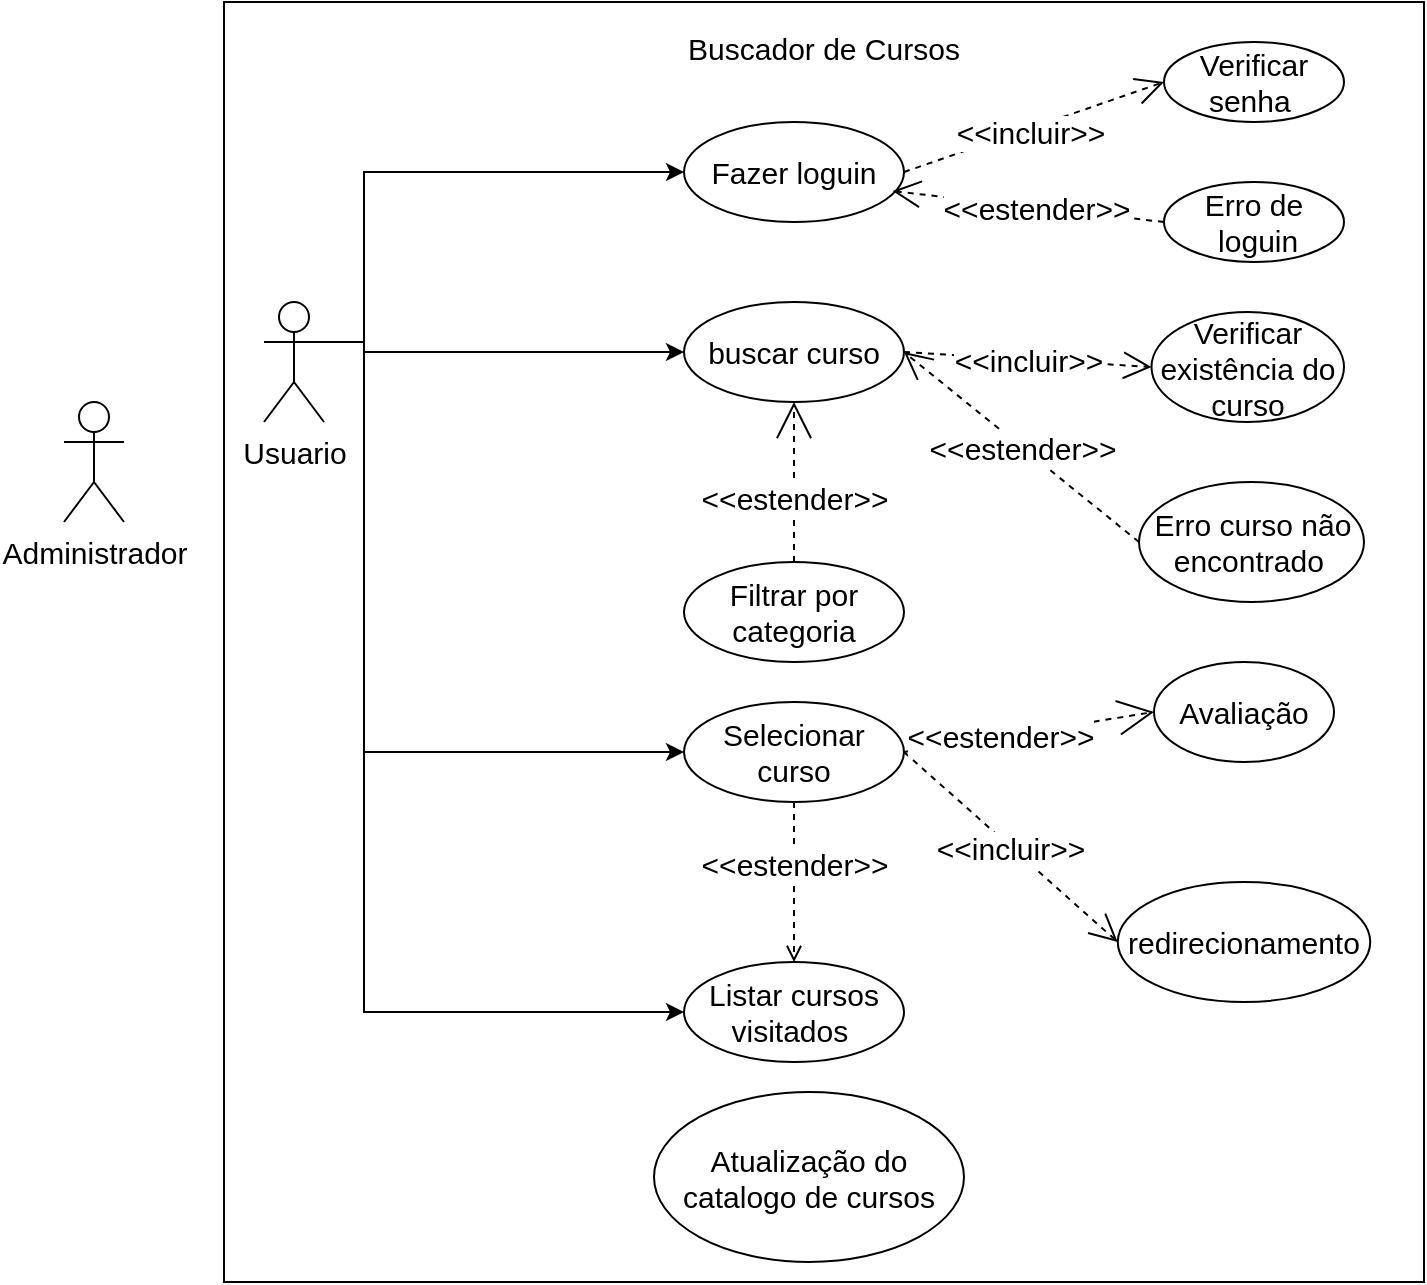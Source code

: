 <mxfile version="26.1.1" pages="2">
  <diagram name="Página-1" id="4R_XhFTZOLe2d6gKUBly">
    <mxGraphModel dx="908" dy="632" grid="0" gridSize="10" guides="1" tooltips="1" connect="1" arrows="1" fold="1" page="1" pageScale="1" pageWidth="827" pageHeight="1169" math="0" shadow="0">
      <root>
        <mxCell id="0" />
        <mxCell id="1" parent="0" />
        <mxCell id="xLhj-QWqKQ5IKGAw0bBU-1" value="&lt;font style=&quot;vertical-align: inherit;&quot;&gt;&lt;font style=&quot;vertical-align: inherit;&quot;&gt;&lt;font style=&quot;vertical-align: inherit;&quot;&gt;&lt;font style=&quot;vertical-align: inherit;&quot;&gt;Buscador de Cursos&lt;/font&gt;&lt;/font&gt;&lt;/font&gt;&lt;/font&gt;&lt;div&gt;&lt;font style=&quot;vertical-align: inherit;&quot;&gt;&lt;font style=&quot;vertical-align: inherit;&quot;&gt;&lt;font style=&quot;vertical-align: inherit;&quot;&gt;&lt;font style=&quot;vertical-align: inherit;&quot;&gt;&lt;br&gt;&lt;/font&gt;&lt;/font&gt;&lt;/font&gt;&lt;/font&gt;&lt;/div&gt;&lt;div&gt;&lt;font style=&quot;vertical-align: inherit;&quot;&gt;&lt;font style=&quot;vertical-align: inherit;&quot;&gt;&lt;font style=&quot;vertical-align: inherit;&quot;&gt;&lt;font style=&quot;vertical-align: inherit;&quot;&gt;&lt;br&gt;&lt;/font&gt;&lt;/font&gt;&lt;/font&gt;&lt;/font&gt;&lt;/div&gt;&lt;div&gt;&lt;font style=&quot;vertical-align: inherit;&quot;&gt;&lt;font style=&quot;vertical-align: inherit;&quot;&gt;&lt;font style=&quot;vertical-align: inherit;&quot;&gt;&lt;font style=&quot;vertical-align: inherit;&quot;&gt;&lt;br&gt;&lt;/font&gt;&lt;/font&gt;&lt;/font&gt;&lt;/font&gt;&lt;/div&gt;&lt;div&gt;&lt;font style=&quot;vertical-align: inherit;&quot;&gt;&lt;font style=&quot;vertical-align: inherit;&quot;&gt;&lt;font style=&quot;vertical-align: inherit;&quot;&gt;&lt;font style=&quot;vertical-align: inherit;&quot;&gt;&lt;br&gt;&lt;/font&gt;&lt;/font&gt;&lt;/font&gt;&lt;/font&gt;&lt;/div&gt;&lt;div&gt;&lt;font style=&quot;vertical-align: inherit;&quot;&gt;&lt;font style=&quot;vertical-align: inherit;&quot;&gt;&lt;font style=&quot;vertical-align: inherit;&quot;&gt;&lt;font style=&quot;vertical-align: inherit;&quot;&gt;&lt;br&gt;&lt;/font&gt;&lt;/font&gt;&lt;/font&gt;&lt;/font&gt;&lt;/div&gt;&lt;div&gt;&lt;font style=&quot;vertical-align: inherit;&quot;&gt;&lt;font style=&quot;vertical-align: inherit;&quot;&gt;&lt;font style=&quot;vertical-align: inherit;&quot;&gt;&lt;font style=&quot;vertical-align: inherit;&quot;&gt;&lt;br&gt;&lt;/font&gt;&lt;/font&gt;&lt;/font&gt;&lt;/font&gt;&lt;/div&gt;&lt;div&gt;&lt;font style=&quot;vertical-align: inherit;&quot;&gt;&lt;font style=&quot;vertical-align: inherit;&quot;&gt;&lt;font style=&quot;vertical-align: inherit;&quot;&gt;&lt;font style=&quot;vertical-align: inherit;&quot;&gt;&lt;br&gt;&lt;/font&gt;&lt;/font&gt;&lt;/font&gt;&lt;/font&gt;&lt;/div&gt;&lt;div&gt;&lt;font style=&quot;vertical-align: inherit;&quot;&gt;&lt;font style=&quot;vertical-align: inherit;&quot;&gt;&lt;font style=&quot;vertical-align: inherit;&quot;&gt;&lt;font style=&quot;vertical-align: inherit;&quot;&gt;&lt;br&gt;&lt;/font&gt;&lt;/font&gt;&lt;/font&gt;&lt;/font&gt;&lt;/div&gt;&lt;div&gt;&lt;font style=&quot;vertical-align: inherit;&quot;&gt;&lt;font style=&quot;vertical-align: inherit;&quot;&gt;&lt;font style=&quot;vertical-align: inherit;&quot;&gt;&lt;font style=&quot;vertical-align: inherit;&quot;&gt;&lt;br&gt;&lt;/font&gt;&lt;/font&gt;&lt;/font&gt;&lt;/font&gt;&lt;/div&gt;&lt;div&gt;&lt;font style=&quot;vertical-align: inherit;&quot;&gt;&lt;font style=&quot;vertical-align: inherit;&quot;&gt;&lt;font style=&quot;vertical-align: inherit;&quot;&gt;&lt;font style=&quot;vertical-align: inherit;&quot;&gt;&lt;br&gt;&lt;/font&gt;&lt;/font&gt;&lt;/font&gt;&lt;/font&gt;&lt;/div&gt;&lt;div&gt;&lt;font style=&quot;vertical-align: inherit;&quot;&gt;&lt;font style=&quot;vertical-align: inherit;&quot;&gt;&lt;font style=&quot;vertical-align: inherit;&quot;&gt;&lt;font style=&quot;vertical-align: inherit;&quot;&gt;&lt;br&gt;&lt;/font&gt;&lt;/font&gt;&lt;/font&gt;&lt;/font&gt;&lt;/div&gt;&lt;div&gt;&lt;font style=&quot;vertical-align: inherit;&quot;&gt;&lt;font style=&quot;vertical-align: inherit;&quot;&gt;&lt;font style=&quot;vertical-align: inherit;&quot;&gt;&lt;font style=&quot;vertical-align: inherit;&quot;&gt;&lt;br&gt;&lt;/font&gt;&lt;/font&gt;&lt;/font&gt;&lt;/font&gt;&lt;/div&gt;&lt;div&gt;&lt;font style=&quot;vertical-align: inherit;&quot;&gt;&lt;font style=&quot;vertical-align: inherit;&quot;&gt;&lt;font style=&quot;vertical-align: inherit;&quot;&gt;&lt;font style=&quot;vertical-align: inherit;&quot;&gt;&lt;br&gt;&lt;/font&gt;&lt;/font&gt;&lt;/font&gt;&lt;/font&gt;&lt;/div&gt;&lt;div&gt;&lt;font style=&quot;vertical-align: inherit;&quot;&gt;&lt;font style=&quot;vertical-align: inherit;&quot;&gt;&lt;font style=&quot;vertical-align: inherit;&quot;&gt;&lt;font style=&quot;vertical-align: inherit;&quot;&gt;&lt;br&gt;&lt;/font&gt;&lt;/font&gt;&lt;/font&gt;&lt;/font&gt;&lt;/div&gt;&lt;div&gt;&lt;font style=&quot;vertical-align: inherit;&quot;&gt;&lt;font style=&quot;vertical-align: inherit;&quot;&gt;&lt;font style=&quot;vertical-align: inherit;&quot;&gt;&lt;font style=&quot;vertical-align: inherit;&quot;&gt;&lt;br&gt;&lt;/font&gt;&lt;/font&gt;&lt;/font&gt;&lt;/font&gt;&lt;/div&gt;&lt;div&gt;&lt;font style=&quot;vertical-align: inherit;&quot;&gt;&lt;font style=&quot;vertical-align: inherit;&quot;&gt;&lt;font style=&quot;vertical-align: inherit;&quot;&gt;&lt;font style=&quot;vertical-align: inherit;&quot;&gt;&lt;br&gt;&lt;/font&gt;&lt;/font&gt;&lt;/font&gt;&lt;/font&gt;&lt;/div&gt;&lt;div&gt;&lt;font style=&quot;vertical-align: inherit;&quot;&gt;&lt;font style=&quot;vertical-align: inherit;&quot;&gt;&lt;font style=&quot;vertical-align: inherit;&quot;&gt;&lt;font style=&quot;vertical-align: inherit;&quot;&gt;&lt;br&gt;&lt;/font&gt;&lt;/font&gt;&lt;/font&gt;&lt;/font&gt;&lt;/div&gt;&lt;div&gt;&lt;font style=&quot;vertical-align: inherit;&quot;&gt;&lt;font style=&quot;vertical-align: inherit;&quot;&gt;&lt;font style=&quot;vertical-align: inherit;&quot;&gt;&lt;font style=&quot;vertical-align: inherit;&quot;&gt;&lt;br&gt;&lt;/font&gt;&lt;/font&gt;&lt;/font&gt;&lt;/font&gt;&lt;/div&gt;&lt;div&gt;&lt;font style=&quot;vertical-align: inherit;&quot;&gt;&lt;font style=&quot;vertical-align: inherit;&quot;&gt;&lt;font style=&quot;vertical-align: inherit;&quot;&gt;&lt;font style=&quot;vertical-align: inherit;&quot;&gt;&lt;br&gt;&lt;/font&gt;&lt;/font&gt;&lt;/font&gt;&lt;/font&gt;&lt;/div&gt;&lt;div&gt;&lt;font style=&quot;vertical-align: inherit;&quot;&gt;&lt;font style=&quot;vertical-align: inherit;&quot;&gt;&lt;font style=&quot;vertical-align: inherit;&quot;&gt;&lt;font style=&quot;vertical-align: inherit;&quot;&gt;&lt;br&gt;&lt;/font&gt;&lt;/font&gt;&lt;/font&gt;&lt;/font&gt;&lt;/div&gt;&lt;div&gt;&lt;font style=&quot;vertical-align: inherit;&quot;&gt;&lt;font style=&quot;vertical-align: inherit;&quot;&gt;&lt;font style=&quot;vertical-align: inherit;&quot;&gt;&lt;font style=&quot;vertical-align: inherit;&quot;&gt;&lt;br&gt;&lt;/font&gt;&lt;/font&gt;&lt;/font&gt;&lt;/font&gt;&lt;/div&gt;&lt;div&gt;&lt;font style=&quot;vertical-align: inherit;&quot;&gt;&lt;font style=&quot;vertical-align: inherit;&quot;&gt;&lt;font style=&quot;vertical-align: inherit;&quot;&gt;&lt;font style=&quot;vertical-align: inherit;&quot;&gt;&lt;br&gt;&lt;/font&gt;&lt;/font&gt;&lt;/font&gt;&lt;/font&gt;&lt;/div&gt;&lt;div&gt;&lt;font style=&quot;vertical-align: inherit;&quot;&gt;&lt;font style=&quot;vertical-align: inherit;&quot;&gt;&lt;font style=&quot;vertical-align: inherit;&quot;&gt;&lt;font style=&quot;vertical-align: inherit;&quot;&gt;&lt;br&gt;&lt;/font&gt;&lt;/font&gt;&lt;/font&gt;&lt;/font&gt;&lt;/div&gt;&lt;div&gt;&lt;font style=&quot;vertical-align: inherit;&quot;&gt;&lt;font style=&quot;vertical-align: inherit;&quot;&gt;&lt;font style=&quot;vertical-align: inherit;&quot;&gt;&lt;font style=&quot;vertical-align: inherit;&quot;&gt;&lt;br&gt;&lt;/font&gt;&lt;/font&gt;&lt;/font&gt;&lt;/font&gt;&lt;/div&gt;&lt;div&gt;&lt;font style=&quot;vertical-align: inherit;&quot;&gt;&lt;font style=&quot;vertical-align: inherit;&quot;&gt;&lt;font style=&quot;vertical-align: inherit;&quot;&gt;&lt;font style=&quot;vertical-align: inherit;&quot;&gt;&lt;br&gt;&lt;/font&gt;&lt;/font&gt;&lt;/font&gt;&lt;/font&gt;&lt;/div&gt;&lt;div&gt;&lt;font style=&quot;vertical-align: inherit;&quot;&gt;&lt;font style=&quot;vertical-align: inherit;&quot;&gt;&lt;font style=&quot;vertical-align: inherit;&quot;&gt;&lt;font style=&quot;vertical-align: inherit;&quot;&gt;&lt;br&gt;&lt;/font&gt;&lt;/font&gt;&lt;/font&gt;&lt;/font&gt;&lt;/div&gt;&lt;div&gt;&lt;font style=&quot;vertical-align: inherit;&quot;&gt;&lt;font style=&quot;vertical-align: inherit;&quot;&gt;&lt;font style=&quot;vertical-align: inherit;&quot;&gt;&lt;font style=&quot;vertical-align: inherit;&quot;&gt;&lt;br&gt;&lt;/font&gt;&lt;/font&gt;&lt;/font&gt;&lt;/font&gt;&lt;/div&gt;&lt;div&gt;&lt;font style=&quot;vertical-align: inherit;&quot;&gt;&lt;font style=&quot;vertical-align: inherit;&quot;&gt;&lt;font style=&quot;vertical-align: inherit;&quot;&gt;&lt;font style=&quot;vertical-align: inherit;&quot;&gt;&lt;br&gt;&lt;/font&gt;&lt;/font&gt;&lt;/font&gt;&lt;/font&gt;&lt;/div&gt;&lt;div&gt;&lt;font style=&quot;vertical-align: inherit;&quot;&gt;&lt;font style=&quot;vertical-align: inherit;&quot;&gt;&lt;font style=&quot;vertical-align: inherit;&quot;&gt;&lt;font style=&quot;vertical-align: inherit;&quot;&gt;&lt;br&gt;&lt;/font&gt;&lt;/font&gt;&lt;/font&gt;&lt;/font&gt;&lt;/div&gt;&lt;div&gt;&lt;font style=&quot;vertical-align: inherit;&quot;&gt;&lt;font style=&quot;vertical-align: inherit;&quot;&gt;&lt;font style=&quot;vertical-align: inherit;&quot;&gt;&lt;font style=&quot;vertical-align: inherit;&quot;&gt;&lt;br&gt;&lt;/font&gt;&lt;/font&gt;&lt;/font&gt;&lt;/font&gt;&lt;/div&gt;&lt;div&gt;&lt;font style=&quot;vertical-align: inherit;&quot;&gt;&lt;font style=&quot;vertical-align: inherit;&quot;&gt;&lt;font style=&quot;vertical-align: inherit;&quot;&gt;&lt;font style=&quot;vertical-align: inherit;&quot;&gt;&lt;br&gt;&lt;/font&gt;&lt;/font&gt;&lt;/font&gt;&lt;/font&gt;&lt;/div&gt;&lt;div&gt;&lt;font style=&quot;vertical-align: inherit;&quot;&gt;&lt;font style=&quot;vertical-align: inherit;&quot;&gt;&lt;font style=&quot;vertical-align: inherit;&quot;&gt;&lt;font style=&quot;vertical-align: inherit;&quot;&gt;&lt;br&gt;&lt;/font&gt;&lt;/font&gt;&lt;/font&gt;&lt;/font&gt;&lt;/div&gt;&lt;div&gt;&lt;br&gt;&lt;/div&gt;" style="html=1;whiteSpace=wrap;fontSize=15;" parent="1" vertex="1">
          <mxGeometry x="170" y="40" width="600" height="640" as="geometry" />
        </mxCell>
        <mxCell id="xLhj-QWqKQ5IKGAw0bBU-4" value="Fazer loguin" style="ellipse;whiteSpace=wrap;html=1;fontSize=15;" parent="1" vertex="1">
          <mxGeometry x="400" y="100" width="110" height="50" as="geometry" />
        </mxCell>
        <mxCell id="xLhj-QWqKQ5IKGAw0bBU-5" value="buscar curso" style="ellipse;whiteSpace=wrap;html=1;fontSize=15;" parent="1" vertex="1">
          <mxGeometry x="400" y="190" width="110" height="50" as="geometry" />
        </mxCell>
        <mxCell id="IMtY5FmmzQipSrMV69rI-3" style="edgeStyle=orthogonalEdgeStyle;rounded=0;orthogonalLoop=1;jettySize=auto;html=1;exitX=0.5;exitY=1;exitDx=0;exitDy=0;entryX=0.5;entryY=0;entryDx=0;entryDy=0;dashed=1;endArrow=open;endFill=0;fontSize=15;" parent="1" source="xLhj-QWqKQ5IKGAw0bBU-6" target="IMtY5FmmzQipSrMV69rI-1" edge="1">
          <mxGeometry relative="1" as="geometry" />
        </mxCell>
        <mxCell id="IMtY5FmmzQipSrMV69rI-4" value="&lt;font&gt;&amp;lt;&amp;lt;estender&amp;gt;&amp;gt;&lt;/font&gt;" style="edgeLabel;html=1;align=center;verticalAlign=middle;resizable=0;points=[];fontSize=15;" parent="IMtY5FmmzQipSrMV69rI-3" vertex="1" connectable="0">
          <mxGeometry x="-0.222" relative="1" as="geometry">
            <mxPoint as="offset" />
          </mxGeometry>
        </mxCell>
        <mxCell id="xLhj-QWqKQ5IKGAw0bBU-6" value="Selecionar curso" style="ellipse;whiteSpace=wrap;html=1;fontSize=15;" parent="1" vertex="1">
          <mxGeometry x="400" y="390" width="110" height="50" as="geometry" />
        </mxCell>
        <mxCell id="xLhj-QWqKQ5IKGAw0bBU-7" value="Filtrar por&lt;div&gt;categoria&lt;/div&gt;" style="ellipse;whiteSpace=wrap;html=1;fontSize=15;" parent="1" vertex="1">
          <mxGeometry x="400" y="320" width="110" height="50" as="geometry" />
        </mxCell>
        <mxCell id="xLhj-QWqKQ5IKGAw0bBU-10" style="edgeStyle=orthogonalEdgeStyle;rounded=0;orthogonalLoop=1;jettySize=auto;html=1;exitX=1;exitY=0.333;exitDx=0;exitDy=0;exitPerimeter=0;fontSize=15;" parent="1" source="xLhj-QWqKQ5IKGAw0bBU-8" target="xLhj-QWqKQ5IKGAw0bBU-4" edge="1">
          <mxGeometry relative="1" as="geometry">
            <Array as="points">
              <mxPoint x="240" y="210" />
              <mxPoint x="240" y="125" />
            </Array>
          </mxGeometry>
        </mxCell>
        <mxCell id="xLhj-QWqKQ5IKGAw0bBU-11" style="edgeStyle=orthogonalEdgeStyle;rounded=0;orthogonalLoop=1;jettySize=auto;html=1;exitX=1;exitY=0.333;exitDx=0;exitDy=0;exitPerimeter=0;entryX=0;entryY=0.5;entryDx=0;entryDy=0;fontSize=15;" parent="1" source="xLhj-QWqKQ5IKGAw0bBU-8" target="xLhj-QWqKQ5IKGAw0bBU-5" edge="1">
          <mxGeometry relative="1" as="geometry">
            <mxPoint x="400" y="210" as="targetPoint" />
            <mxPoint x="230" y="205" as="sourcePoint" />
            <Array as="points">
              <mxPoint x="240" y="210" />
              <mxPoint x="240" y="215" />
            </Array>
          </mxGeometry>
        </mxCell>
        <mxCell id="xLhj-QWqKQ5IKGAw0bBU-13" style="edgeStyle=orthogonalEdgeStyle;rounded=0;orthogonalLoop=1;jettySize=auto;html=1;exitX=1;exitY=0.333;exitDx=0;exitDy=0;exitPerimeter=0;entryX=0;entryY=0.5;entryDx=0;entryDy=0;fontSize=15;" parent="1" source="xLhj-QWqKQ5IKGAw0bBU-8" target="xLhj-QWqKQ5IKGAw0bBU-6" edge="1">
          <mxGeometry relative="1" as="geometry">
            <Array as="points">
              <mxPoint x="240" y="210" />
              <mxPoint x="240" y="415" />
            </Array>
          </mxGeometry>
        </mxCell>
        <mxCell id="IMtY5FmmzQipSrMV69rI-2" style="edgeStyle=orthogonalEdgeStyle;rounded=0;orthogonalLoop=1;jettySize=auto;html=1;exitX=1;exitY=0.333;exitDx=0;exitDy=0;exitPerimeter=0;entryX=0;entryY=0.5;entryDx=0;entryDy=0;fontSize=15;" parent="1" source="xLhj-QWqKQ5IKGAw0bBU-8" target="IMtY5FmmzQipSrMV69rI-1" edge="1">
          <mxGeometry relative="1" as="geometry">
            <Array as="points">
              <mxPoint x="240" y="210" />
              <mxPoint x="240" y="545" />
            </Array>
          </mxGeometry>
        </mxCell>
        <mxCell id="xLhj-QWqKQ5IKGAw0bBU-8" value="Usuario" style="shape=umlActor;verticalLabelPosition=bottom;verticalAlign=top;html=1;fontSize=15;" parent="1" vertex="1">
          <mxGeometry x="190" y="190" width="30" height="60" as="geometry" />
        </mxCell>
        <mxCell id="xLhj-QWqKQ5IKGAw0bBU-16" value="Verificar senha&amp;nbsp;" style="ellipse;whiteSpace=wrap;html=1;fontSize=15;" parent="1" vertex="1">
          <mxGeometry x="640" y="60" width="90" height="40" as="geometry" />
        </mxCell>
        <mxCell id="xLhj-QWqKQ5IKGAw0bBU-17" value="Administrador" style="shape=umlActor;verticalLabelPosition=bottom;verticalAlign=top;html=1;fontSize=15;" parent="1" vertex="1">
          <mxGeometry x="90" y="240" width="30" height="60" as="geometry" />
        </mxCell>
        <mxCell id="xLhj-QWqKQ5IKGAw0bBU-21" value="Erro de&lt;div&gt;&amp;nbsp;loguin&lt;/div&gt;" style="ellipse;whiteSpace=wrap;html=1;fontSize=15;" parent="1" vertex="1">
          <mxGeometry x="640" y="130" width="90" height="40" as="geometry" />
        </mxCell>
        <mxCell id="xLhj-QWqKQ5IKGAw0bBU-22" value="&lt;font&gt;Verificar existência do curso&lt;/font&gt;" style="ellipse;whiteSpace=wrap;html=1;fontSize=15;" parent="1" vertex="1">
          <mxGeometry x="633.75" y="195" width="96.25" height="55" as="geometry" />
        </mxCell>
        <mxCell id="xLhj-QWqKQ5IKGAw0bBU-25" value="&lt;div&gt;&lt;br&gt;&lt;/div&gt;&lt;div&gt;&lt;br&gt;&lt;/div&gt;" style="endArrow=open;endSize=12;dashed=1;html=1;rounded=0;exitX=1;exitY=0.5;exitDx=0;exitDy=0;entryX=0;entryY=0.5;entryDx=0;entryDy=0;fontSize=15;" parent="1" source="xLhj-QWqKQ5IKGAw0bBU-4" target="xLhj-QWqKQ5IKGAw0bBU-16" edge="1">
          <mxGeometry width="160" relative="1" as="geometry">
            <mxPoint x="370" y="84.73" as="sourcePoint" />
            <mxPoint x="530" y="84.73" as="targetPoint" />
          </mxGeometry>
        </mxCell>
        <mxCell id="xLhj-QWqKQ5IKGAw0bBU-27" value="&lt;font&gt;&amp;lt;&amp;lt;incluir&amp;gt;&amp;gt;&lt;/font&gt;" style="edgeLabel;html=1;align=center;verticalAlign=middle;resizable=0;points=[];fontSize=15;" parent="xLhj-QWqKQ5IKGAw0bBU-25" vertex="1" connectable="0">
          <mxGeometry x="-0.044" y="-1" relative="1" as="geometry">
            <mxPoint as="offset" />
          </mxGeometry>
        </mxCell>
        <mxCell id="xLhj-QWqKQ5IKGAw0bBU-26" value="&lt;font&gt;&amp;lt;&amp;lt;estender&amp;gt;&amp;gt;&lt;/font&gt;" style="endArrow=open;endSize=12;dashed=1;html=1;rounded=0;exitX=0;exitY=0.5;exitDx=0;exitDy=0;entryX=0.948;entryY=0.691;entryDx=0;entryDy=0;entryPerimeter=0;fontSize=15;" parent="1" source="xLhj-QWqKQ5IKGAw0bBU-21" target="xLhj-QWqKQ5IKGAw0bBU-4" edge="1">
          <mxGeometry x="-0.066" width="160" relative="1" as="geometry">
            <mxPoint x="430" y="140" as="sourcePoint" />
            <mxPoint x="590" y="140" as="targetPoint" />
            <mxPoint as="offset" />
          </mxGeometry>
        </mxCell>
        <mxCell id="xLhj-QWqKQ5IKGAw0bBU-30" value="Erro curso não encontrado&amp;nbsp;" style="ellipse;whiteSpace=wrap;html=1;fontSize=15;" parent="1" vertex="1">
          <mxGeometry x="627.5" y="280" width="112.5" height="60" as="geometry" />
        </mxCell>
        <mxCell id="xLhj-QWqKQ5IKGAw0bBU-31" value="&lt;font&gt;&amp;lt;&amp;lt;incluir&amp;gt;&amp;gt;&lt;/font&gt;" style="endArrow=open;endSize=12;dashed=1;html=1;rounded=0;exitX=1;exitY=0.5;exitDx=0;exitDy=0;entryX=0;entryY=0.5;entryDx=0;entryDy=0;fontSize=15;" parent="1" source="xLhj-QWqKQ5IKGAw0bBU-5" target="xLhj-QWqKQ5IKGAw0bBU-22" edge="1">
          <mxGeometry width="160" relative="1" as="geometry">
            <mxPoint x="360" y="220" as="sourcePoint" />
            <mxPoint x="520" y="220" as="targetPoint" />
          </mxGeometry>
        </mxCell>
        <mxCell id="xLhj-QWqKQ5IKGAw0bBU-32" value="&lt;font&gt;&amp;lt;&amp;lt;estender&amp;gt;&amp;gt;&lt;/font&gt;" style="endArrow=open;endSize=12;dashed=1;html=1;rounded=0;exitX=0;exitY=0.5;exitDx=0;exitDy=0;entryX=1;entryY=0.5;entryDx=0;entryDy=0;fontSize=15;" parent="1" source="xLhj-QWqKQ5IKGAw0bBU-30" target="xLhj-QWqKQ5IKGAw0bBU-5" edge="1">
          <mxGeometry width="160" relative="1" as="geometry">
            <mxPoint x="520" y="255" as="sourcePoint" />
            <mxPoint x="510" y="240" as="targetPoint" />
          </mxGeometry>
        </mxCell>
        <mxCell id="xLhj-QWqKQ5IKGAw0bBU-34" value="" style="endArrow=open;endSize=16;endFill=0;html=1;rounded=0;exitX=0.5;exitY=0;exitDx=0;exitDy=0;entryX=0.5;entryY=1;entryDx=0;entryDy=0;dashed=1;fontSize=15;" parent="1" source="xLhj-QWqKQ5IKGAw0bBU-7" target="xLhj-QWqKQ5IKGAw0bBU-5" edge="1">
          <mxGeometry width="160" relative="1" as="geometry">
            <mxPoint x="460" y="250" as="sourcePoint" />
            <mxPoint x="620" y="250" as="targetPoint" />
          </mxGeometry>
        </mxCell>
        <mxCell id="ay8M-RoG5TROtwahQhcY-3" value="&lt;font&gt;&amp;lt;&amp;lt;estender&amp;gt;&amp;gt;&lt;/font&gt;" style="edgeLabel;html=1;align=center;verticalAlign=middle;resizable=0;points=[];fontSize=15;" parent="xLhj-QWqKQ5IKGAw0bBU-34" vertex="1" connectable="0">
          <mxGeometry x="-0.2" y="2" relative="1" as="geometry">
            <mxPoint x="2" as="offset" />
          </mxGeometry>
        </mxCell>
        <mxCell id="xLhj-QWqKQ5IKGAw0bBU-35" value="redirecionamento" style="ellipse;whiteSpace=wrap;html=1;fontSize=15;" parent="1" vertex="1">
          <mxGeometry x="616.88" y="480" width="126.25" height="60" as="geometry" />
        </mxCell>
        <mxCell id="xLhj-QWqKQ5IKGAw0bBU-37" value="&lt;font&gt;&amp;lt;&amp;lt;incluir&amp;gt;&amp;gt;&lt;/font&gt;" style="endArrow=open;endSize=12;dashed=1;html=1;rounded=0;exitX=1;exitY=0.5;exitDx=0;exitDy=0;entryX=0;entryY=0.5;entryDx=0;entryDy=0;fontSize=15;" parent="1" source="xLhj-QWqKQ5IKGAw0bBU-6" target="xLhj-QWqKQ5IKGAw0bBU-35" edge="1">
          <mxGeometry width="160" relative="1" as="geometry">
            <mxPoint x="460" y="250" as="sourcePoint" />
            <mxPoint x="620" y="250" as="targetPoint" />
          </mxGeometry>
        </mxCell>
        <mxCell id="E2xcT-RGRHsYT0eR1aVC-1" value="Avaliação" style="ellipse;whiteSpace=wrap;html=1;fontSize=15;" parent="1" vertex="1">
          <mxGeometry x="635" y="370" width="90" height="50" as="geometry" />
        </mxCell>
        <mxCell id="ay8M-RoG5TROtwahQhcY-2" value="&lt;font&gt;&amp;lt;&amp;lt;estender&amp;gt;&amp;gt;&lt;/font&gt;" style="endArrow=open;endSize=16;endFill=0;html=1;rounded=0;entryX=0;entryY=0.5;entryDx=0;entryDy=0;dashed=1;fontSize=15;" parent="1" target="E2xcT-RGRHsYT0eR1aVC-1" edge="1">
          <mxGeometry x="-0.227" width="160" relative="1" as="geometry">
            <mxPoint x="510" y="415" as="sourcePoint" />
            <mxPoint x="540" y="320" as="targetPoint" />
            <mxPoint as="offset" />
          </mxGeometry>
        </mxCell>
        <mxCell id="IMtY5FmmzQipSrMV69rI-1" value="Listar cursos visitados&amp;nbsp;" style="ellipse;whiteSpace=wrap;html=1;fontSize=15;" parent="1" vertex="1">
          <mxGeometry x="400" y="520" width="110" height="50" as="geometry" />
        </mxCell>
        <mxCell id="IMtY5FmmzQipSrMV69rI-5" value="Atualização do catalogo de cursos" style="ellipse;whiteSpace=wrap;html=1;fontSize=15;" parent="1" vertex="1">
          <mxGeometry x="385" y="585" width="155" height="85" as="geometry" />
        </mxCell>
      </root>
    </mxGraphModel>
  </diagram>
  <diagram id="kXUtgbyi0x0OH4lXdkay" name="Página-2">
    <mxGraphModel dx="817" dy="569" grid="1" gridSize="10" guides="1" tooltips="1" connect="1" arrows="1" fold="1" page="1" pageScale="1" pageWidth="827" pageHeight="1169" math="0" shadow="0">
      <root>
        <mxCell id="0" />
        <mxCell id="1" parent="0" />
      </root>
    </mxGraphModel>
  </diagram>
</mxfile>
